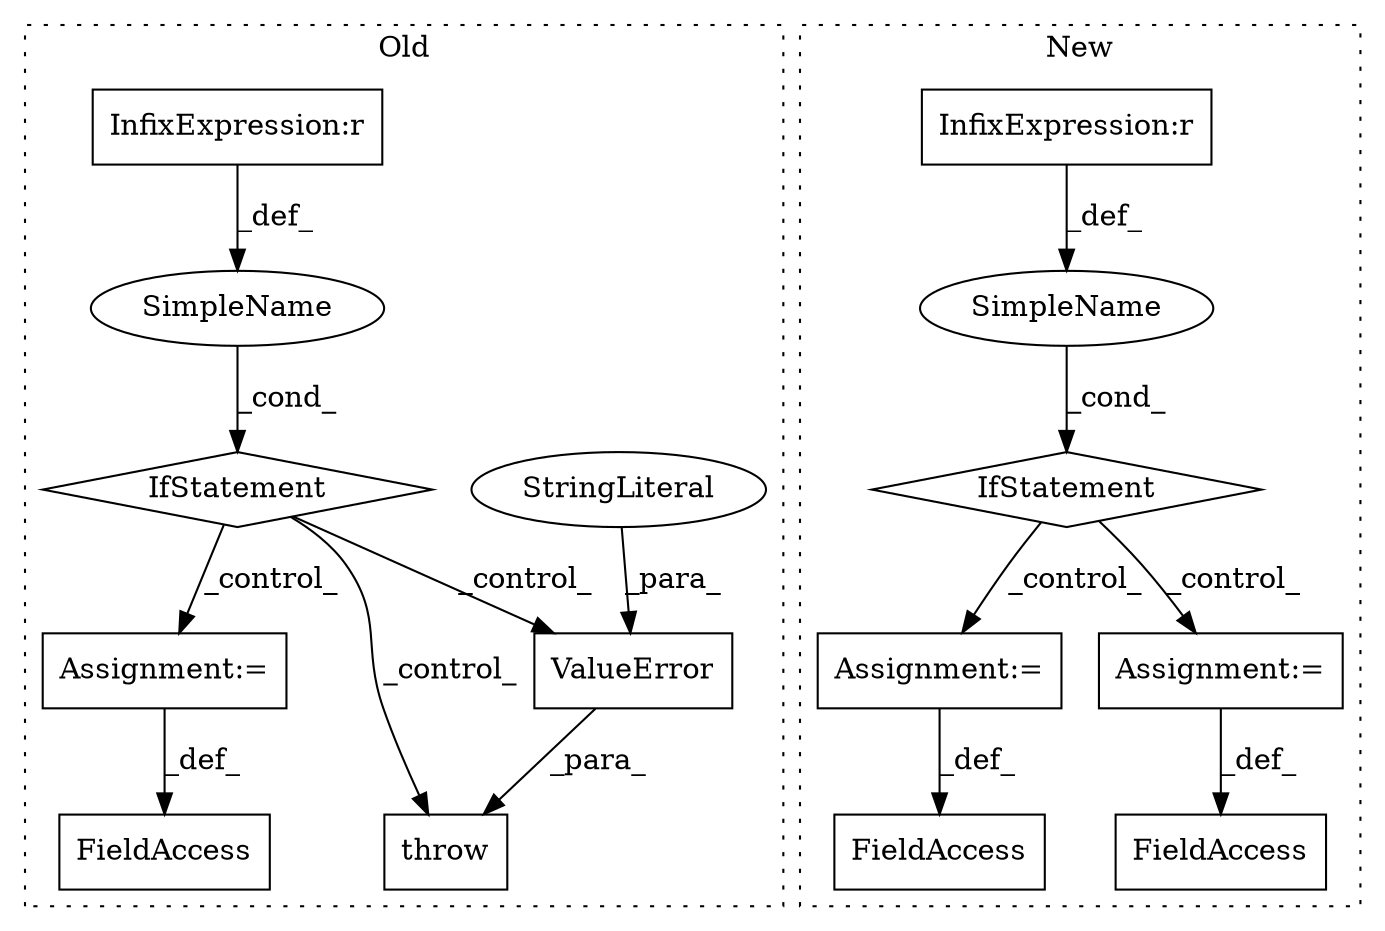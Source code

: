 digraph G {
subgraph cluster0 {
1 [label="throw" a="53" s="871" l="6" shape="box"];
3 [label="IfStatement" a="25" s="806,859" l="4,2" shape="diamond"];
4 [label="SimpleName" a="42" s="" l="" shape="ellipse"];
5 [label="ValueError" a="32" s="877,970" l="11,1" shape="box"];
6 [label="StringLiteral" a="45" s="888" l="82" shape="ellipse"];
7 [label="InfixExpression:r" a="27" s="850" l="4" shape="box"];
11 [label="Assignment:=" a="7" s="1393" l="1" shape="box"];
13 [label="FieldAccess" a="22" s="1377" l="16" shape="box"];
label = "Old";
style="dotted";
}
subgraph cluster1 {
2 [label="IfStatement" a="25" s="2928,2947" l="4,2" shape="diamond"];
8 [label="Assignment:=" a="7" s="2972" l="1" shape="box"];
9 [label="SimpleName" a="42" s="" l="" shape="ellipse"];
10 [label="InfixExpression:r" a="27" s="2939" l="4" shape="box"];
12 [label="Assignment:=" a="7" s="3019" l="1" shape="box"];
14 [label="FieldAccess" a="22" s="3006" l="13" shape="box"];
15 [label="FieldAccess" a="22" s="2959" l="13" shape="box"];
label = "New";
style="dotted";
}
2 -> 8 [label="_control_"];
2 -> 12 [label="_control_"];
3 -> 11 [label="_control_"];
3 -> 1 [label="_control_"];
3 -> 5 [label="_control_"];
4 -> 3 [label="_cond_"];
5 -> 1 [label="_para_"];
6 -> 5 [label="_para_"];
7 -> 4 [label="_def_"];
8 -> 15 [label="_def_"];
9 -> 2 [label="_cond_"];
10 -> 9 [label="_def_"];
11 -> 13 [label="_def_"];
12 -> 14 [label="_def_"];
}